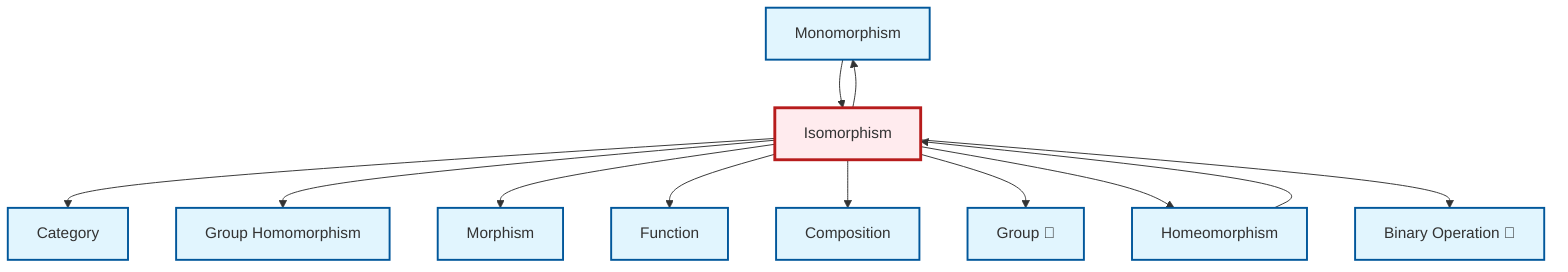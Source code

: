 graph TD
    classDef definition fill:#e1f5fe,stroke:#01579b,stroke-width:2px
    classDef theorem fill:#f3e5f5,stroke:#4a148c,stroke-width:2px
    classDef axiom fill:#fff3e0,stroke:#e65100,stroke-width:2px
    classDef example fill:#e8f5e9,stroke:#1b5e20,stroke-width:2px
    classDef current fill:#ffebee,stroke:#b71c1c,stroke-width:3px
    def-category["Category"]:::definition
    def-group["Group 📝"]:::definition
    def-monomorphism["Monomorphism"]:::definition
    def-isomorphism["Isomorphism"]:::definition
    def-homeomorphism["Homeomorphism"]:::definition
    def-morphism["Morphism"]:::definition
    def-composition["Composition"]:::definition
    def-homomorphism["Group Homomorphism"]:::definition
    def-function["Function"]:::definition
    def-binary-operation["Binary Operation 📝"]:::definition
    def-isomorphism --> def-category
    def-isomorphism --> def-homomorphism
    def-isomorphism --> def-morphism
    def-isomorphism --> def-function
    def-isomorphism --> def-composition
    def-isomorphism --> def-group
    def-monomorphism --> def-isomorphism
    def-isomorphism --> def-homeomorphism
    def-isomorphism --> def-monomorphism
    def-homeomorphism --> def-isomorphism
    def-isomorphism --> def-binary-operation
    class def-isomorphism current